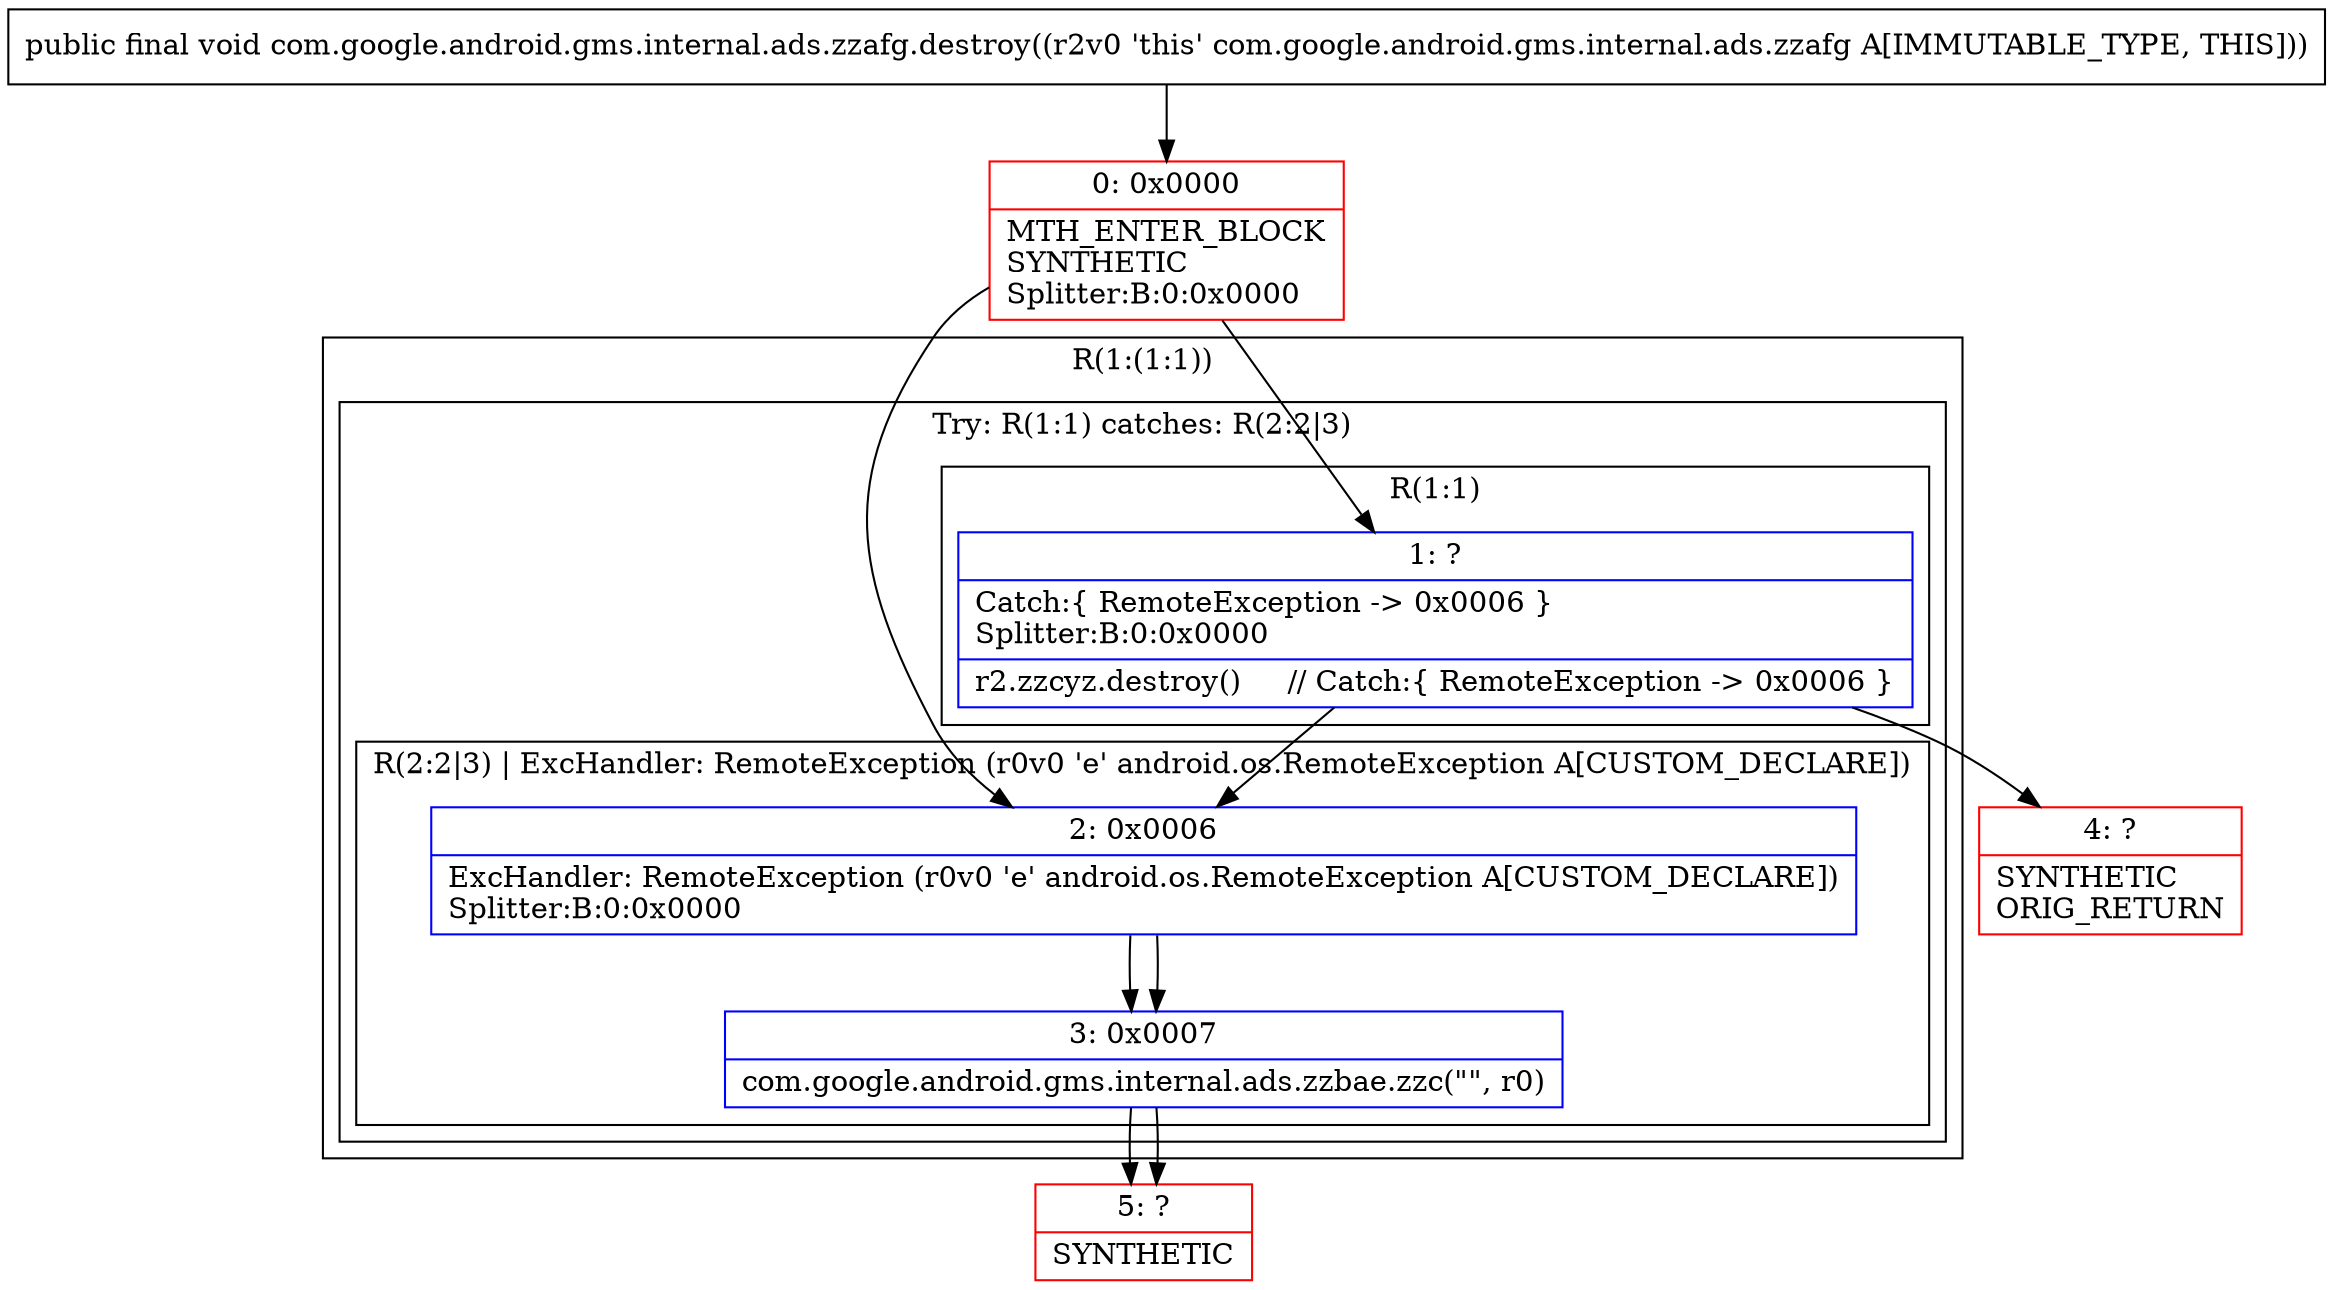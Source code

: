 digraph "CFG forcom.google.android.gms.internal.ads.zzafg.destroy()V" {
subgraph cluster_Region_228864823 {
label = "R(1:(1:1))";
node [shape=record,color=blue];
subgraph cluster_TryCatchRegion_1197662194 {
label = "Try: R(1:1) catches: R(2:2|3)";
node [shape=record,color=blue];
subgraph cluster_Region_638668994 {
label = "R(1:1)";
node [shape=record,color=blue];
Node_1 [shape=record,label="{1\:\ ?|Catch:\{ RemoteException \-\> 0x0006 \}\lSplitter:B:0:0x0000\l|r2.zzcyz.destroy()     \/\/ Catch:\{ RemoteException \-\> 0x0006 \}\l}"];
}
subgraph cluster_Region_1569429396 {
label = "R(2:2|3) | ExcHandler: RemoteException (r0v0 'e' android.os.RemoteException A[CUSTOM_DECLARE])\l";
node [shape=record,color=blue];
Node_2 [shape=record,label="{2\:\ 0x0006|ExcHandler: RemoteException (r0v0 'e' android.os.RemoteException A[CUSTOM_DECLARE])\lSplitter:B:0:0x0000\l}"];
Node_3 [shape=record,label="{3\:\ 0x0007|com.google.android.gms.internal.ads.zzbae.zzc(\"\", r0)\l}"];
}
}
}
subgraph cluster_Region_1569429396 {
label = "R(2:2|3) | ExcHandler: RemoteException (r0v0 'e' android.os.RemoteException A[CUSTOM_DECLARE])\l";
node [shape=record,color=blue];
Node_2 [shape=record,label="{2\:\ 0x0006|ExcHandler: RemoteException (r0v0 'e' android.os.RemoteException A[CUSTOM_DECLARE])\lSplitter:B:0:0x0000\l}"];
Node_3 [shape=record,label="{3\:\ 0x0007|com.google.android.gms.internal.ads.zzbae.zzc(\"\", r0)\l}"];
}
Node_0 [shape=record,color=red,label="{0\:\ 0x0000|MTH_ENTER_BLOCK\lSYNTHETIC\lSplitter:B:0:0x0000\l}"];
Node_4 [shape=record,color=red,label="{4\:\ ?|SYNTHETIC\lORIG_RETURN\l}"];
Node_5 [shape=record,color=red,label="{5\:\ ?|SYNTHETIC\l}"];
MethodNode[shape=record,label="{public final void com.google.android.gms.internal.ads.zzafg.destroy((r2v0 'this' com.google.android.gms.internal.ads.zzafg A[IMMUTABLE_TYPE, THIS])) }"];
MethodNode -> Node_0;
Node_1 -> Node_2;
Node_1 -> Node_4;
Node_2 -> Node_3;
Node_3 -> Node_5;
Node_2 -> Node_3;
Node_3 -> Node_5;
Node_0 -> Node_1;
Node_0 -> Node_2;
}

